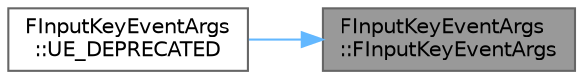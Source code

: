 digraph "FInputKeyEventArgs::FInputKeyEventArgs"
{
 // INTERACTIVE_SVG=YES
 // LATEX_PDF_SIZE
  bgcolor="transparent";
  edge [fontname=Helvetica,fontsize=10,labelfontname=Helvetica,labelfontsize=10];
  node [fontname=Helvetica,fontsize=10,shape=box,height=0.2,width=0.4];
  rankdir="RL";
  Node1 [id="Node000001",label="FInputKeyEventArgs\l::FInputKeyEventArgs",height=0.2,width=0.4,color="gray40", fillcolor="grey60", style="filled", fontcolor="black",tooltip=" "];
  Node1 -> Node2 [id="edge1_Node000001_Node000002",dir="back",color="steelblue1",style="solid",tooltip=" "];
  Node2 [id="Node000002",label="FInputKeyEventArgs\l::UE_DEPRECATED",height=0.2,width=0.4,color="grey40", fillcolor="white", style="filled",URL="$d4/dc0/structFInputKeyEventArgs.html#a63d9e0589c3fd7b27a134b207a3d6648",tooltip=" "];
}

